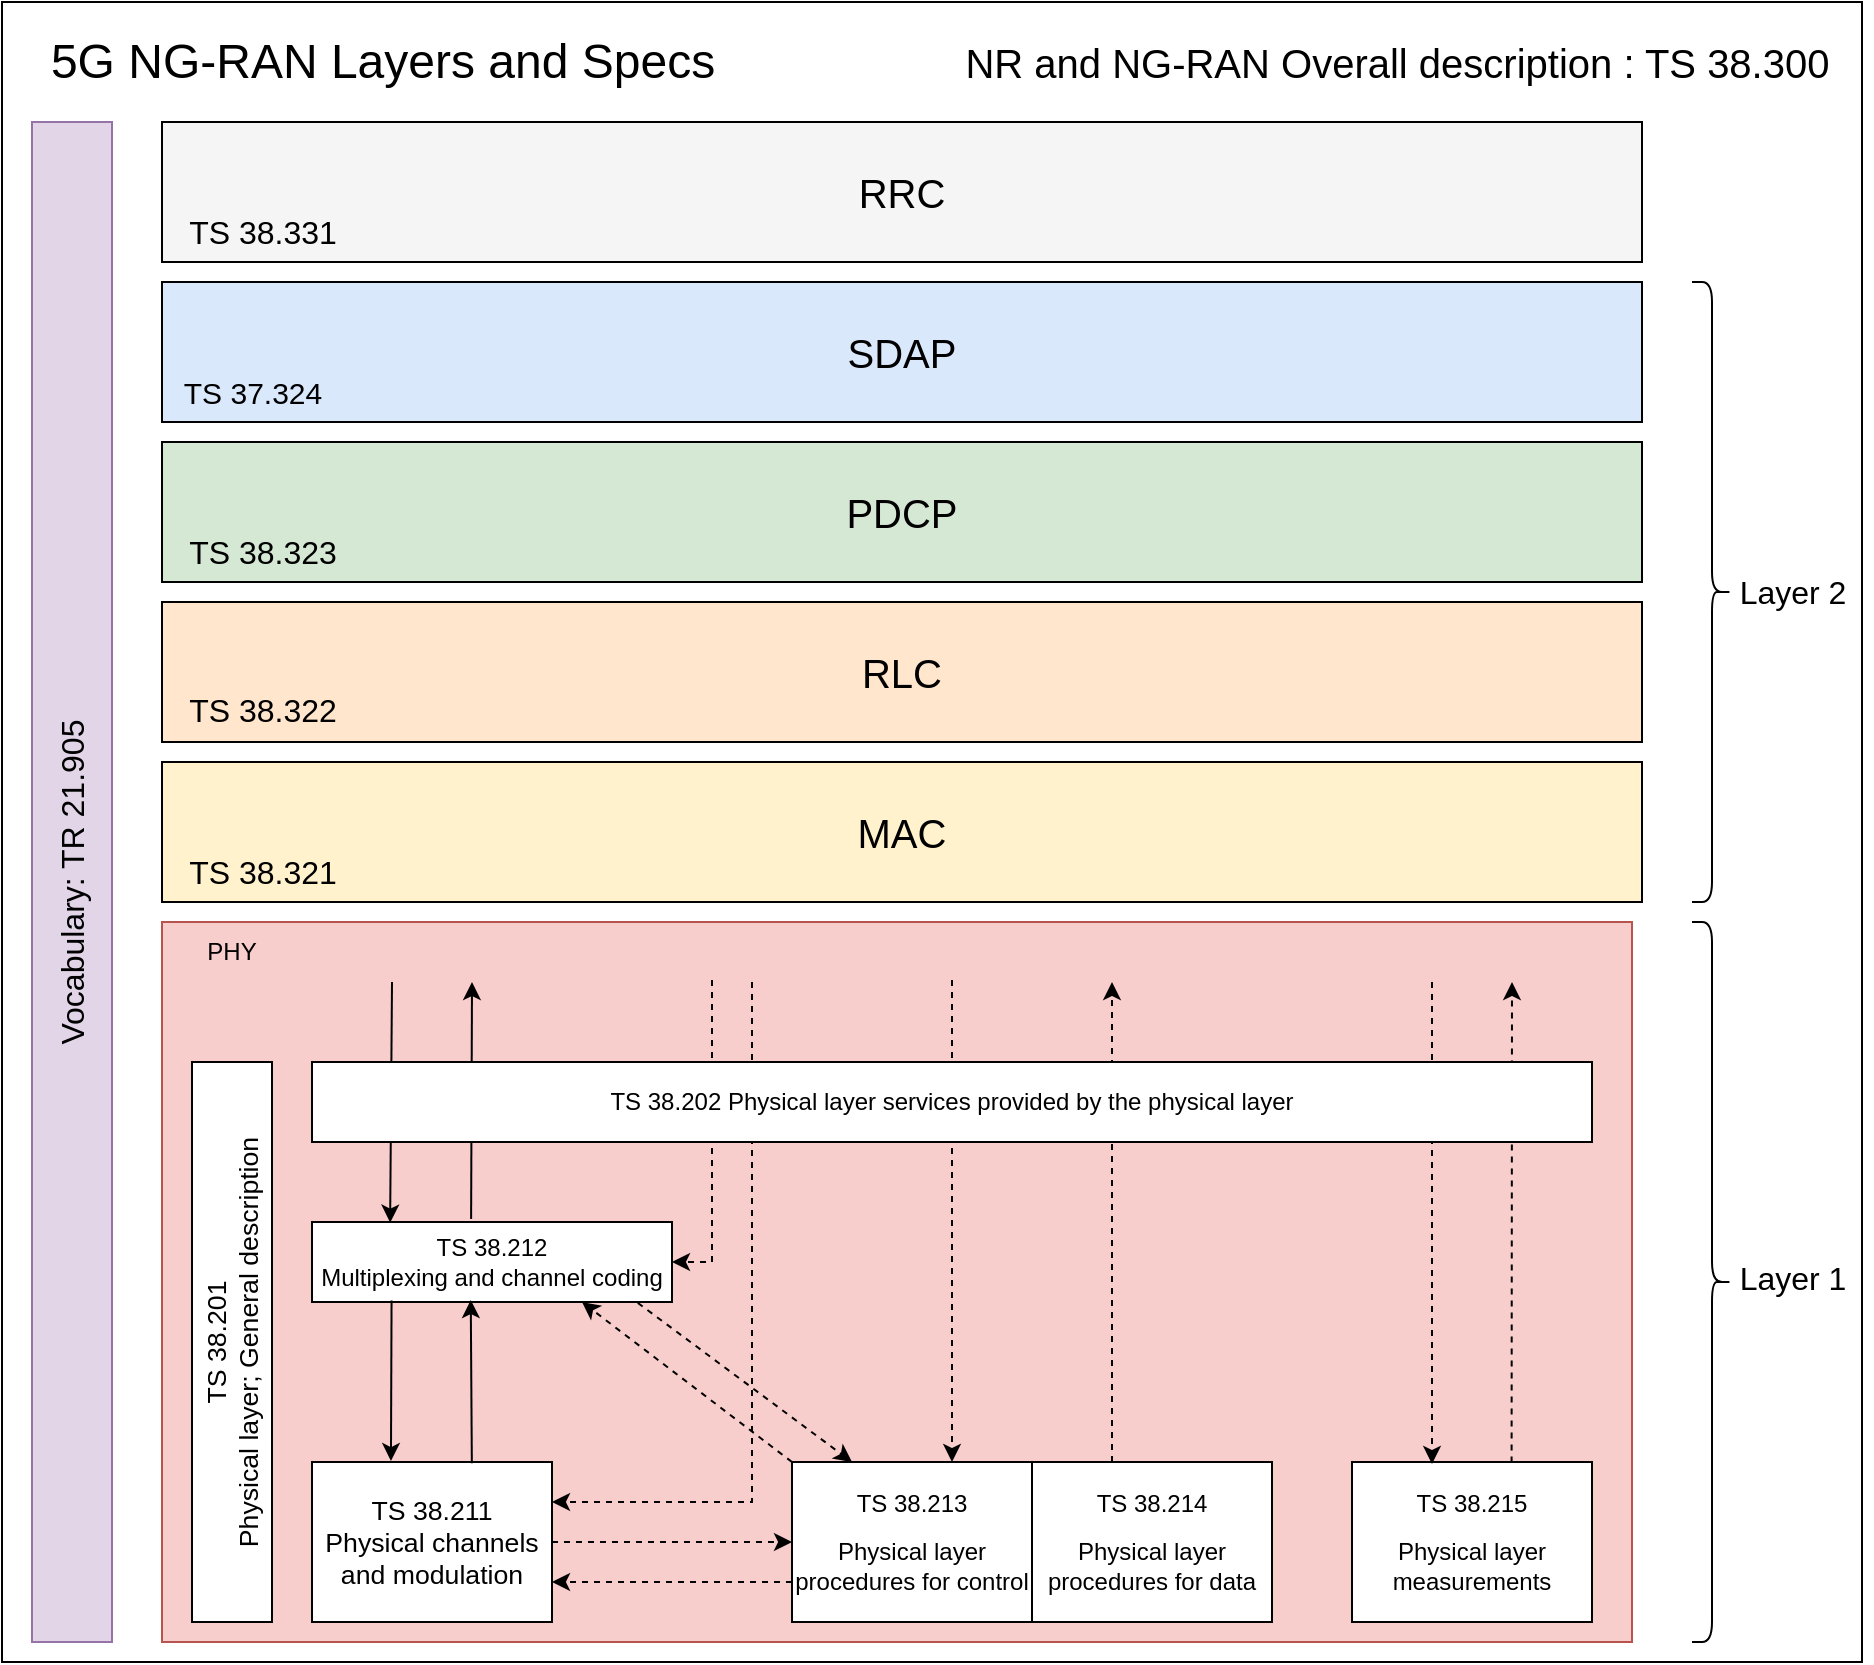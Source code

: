 <mxfile>
    <diagram name="Page-1" id="l3IeiEStkfDXExnO7oNI">
        <mxGraphModel dx="1490" dy="1139" grid="1" gridSize="10" guides="1" tooltips="1" connect="1" arrows="1" fold="1" page="1" pageScale="1" pageWidth="850" pageHeight="1100" math="0" shadow="0">
            <root>
                <mxCell id="0"/>
                <mxCell id="1" parent="0"/>
                <mxCell id="UqSNhrq5ho4RfnWYqj1s-69" value="" style="rounded=0;whiteSpace=wrap;html=1;" parent="1" vertex="1">
                    <mxGeometry x="20" y="20" width="930" height="830" as="geometry"/>
                </mxCell>
                <mxCell id="UqSNhrq5ho4RfnWYqj1s-37" value="" style="rounded=0;whiteSpace=wrap;html=1;fillColor=#f8cecc;strokeColor=#b85450;" parent="1" vertex="1">
                    <mxGeometry x="100" y="480" width="735" height="360" as="geometry"/>
                </mxCell>
                <mxCell id="UqSNhrq5ho4RfnWYqj1s-12" value="&lt;span lang=&quot;EN-GB&quot; style=&quot;font-size: 12px;&quot;&gt;TS 38.2&lt;/span&gt;&lt;span lang=&quot;EN-GB&quot; style=&quot;font-size: 12px;&quot;&gt;12&lt;/span&gt;&lt;div style=&quot;font-size: 12px;&quot;&gt;&lt;span lang=&quot;EN-GB&quot; style=&quot;font-size: 12px;&quot;&gt;Multiplexing and channel coding&lt;/span&gt;&lt;/div&gt;" style="rounded=0;whiteSpace=wrap;html=1;fillColor=default;fontSize=12;fontFamily=Helvetica;fontStyle=0;align=center;verticalAlign=middle;fontColor=default;labelBackgroundColor=none;" parent="1" vertex="1">
                    <mxGeometry x="175" y="630" width="180" height="40" as="geometry"/>
                </mxCell>
                <mxCell id="UqSNhrq5ho4RfnWYqj1s-15" value="&lt;span style=&quot;font-size:10.0pt;font-family:&lt;br/&gt;&amp;quot;Times New Roman&amp;quot;,serif;mso-fareast-font-family:&amp;quot;MS Mincho&amp;quot;;mso-ansi-language:&lt;br/&gt;EN-GB;mso-fareast-language:JA;mso-bidi-language:AR-SA&quot; lang=&quot;EN-GB&quot;&gt;TS 38.2&lt;/span&gt;&lt;span style=&quot;font-size: 10pt;&quot; lang=&quot;EN-GB&quot;&gt;11&lt;/span&gt;&lt;div&gt;&lt;span style=&quot;font-size: 10pt;&quot; lang=&quot;EN-GB&quot;&gt;Physical channels&lt;/span&gt;&lt;/div&gt;&lt;div&gt;&lt;span style=&quot;font-size: 10pt;&quot; lang=&quot;EN-GB&quot;&gt;and modulation&lt;/span&gt;&lt;br&gt;&lt;/div&gt;" style="rounded=0;whiteSpace=wrap;html=1;fontSize=12;fontFamily=Helvetica;fontStyle=0;align=center;verticalAlign=middle;fontColor=default;labelBackgroundColor=none;fillColor=default;" parent="1" vertex="1">
                    <mxGeometry x="175" y="750" width="120" height="80" as="geometry"/>
                </mxCell>
                <mxCell id="UqSNhrq5ho4RfnWYqj1s-16" value="&lt;h2 style=&quot;font-size: 12px;&quot;&gt;&lt;span style=&quot;font-weight: normal;&quot;&gt;&lt;span lang=&quot;EN-GB&quot; style=&quot;font-size: 12px;&quot;&gt;TS 38.213&lt;/span&gt;&lt;/span&gt;&lt;/h2&gt;&lt;h2 style=&quot;font-size: 12px;&quot;&gt;&lt;span style=&quot;font-weight: normal;&quot;&gt;&lt;span lang=&quot;EN-GB&quot; style=&quot;font-size: 12px;&quot;&gt;Physical layer procedures&lt;/span&gt;&lt;span lang=&quot;EN-GB&quot; style=&quot;font-size: 12px;&quot;&gt; for control&lt;/span&gt;&lt;/span&gt;&lt;/h2&gt;" style="rounded=0;whiteSpace=wrap;html=1;fontSize=12;fontFamily=Helvetica;fontStyle=0;align=center;verticalAlign=middle;fontColor=default;labelBackgroundColor=none;fillColor=default;" parent="1" vertex="1">
                    <mxGeometry x="415" y="750" width="120" height="80" as="geometry"/>
                </mxCell>
                <mxCell id="UqSNhrq5ho4RfnWYqj1s-17" value="&lt;h2 style=&quot;font-size: 12px;&quot;&gt;&lt;span style=&quot;font-weight: normal;&quot;&gt;&lt;span lang=&quot;EN-GB&quot; style=&quot;font-size: 12px;&quot;&gt;TS 38.214&lt;/span&gt;&lt;/span&gt;&lt;/h2&gt;&lt;h2 style=&quot;font-size: 12px;&quot;&gt;&lt;span style=&quot;font-weight: normal;&quot;&gt;&lt;span lang=&quot;EN-GB&quot; style=&quot;font-size: 12px;&quot;&gt;Physical layer procedures&lt;/span&gt;&lt;span lang=&quot;EN-GB&quot; style=&quot;font-size: 12px;&quot;&gt; for data&lt;/span&gt;&lt;/span&gt;&lt;/h2&gt;" style="rounded=0;whiteSpace=wrap;html=1;fontSize=12;fontFamily=Helvetica;fontStyle=0;align=center;verticalAlign=middle;fontColor=default;labelBackgroundColor=none;" parent="1" vertex="1">
                    <mxGeometry x="535" y="750" width="120" height="80" as="geometry"/>
                </mxCell>
                <mxCell id="UqSNhrq5ho4RfnWYqj1s-18" value="&lt;h2 style=&quot;font-size: 12px;&quot;&gt;&lt;span style=&quot;font-weight: normal;&quot;&gt;&lt;span lang=&quot;EN-GB&quot; style=&quot;font-size: 12px;&quot;&gt;TS 38.2&lt;/span&gt;&lt;span lang=&quot;EN-GB&quot; style=&quot;font-size: 12px;&quot;&gt;1&lt;/span&gt;&lt;span lang=&quot;EN-GB&quot; style=&quot;font-size: 12px;&quot;&gt;5&lt;/span&gt;&lt;/span&gt;&lt;/h2&gt;&lt;h2 style=&quot;font-size: 12px;&quot;&gt;&lt;span style=&quot;font-weight: normal;&quot;&gt;&lt;span lang=&quot;EN-GB&quot; style=&quot;font-size: 12px;&quot;&gt;Physical layer measurements&lt;/span&gt;&lt;/span&gt;&lt;span lang=&quot;EN-GB&quot; style=&quot;font-size: 12px;&quot;&gt;&lt;/span&gt;&lt;/h2&gt;" style="rounded=0;whiteSpace=wrap;html=1;fontSize=12;fontFamily=Helvetica;fontStyle=0;align=center;verticalAlign=middle;fontColor=default;labelBackgroundColor=none;fillColor=default;" parent="1" vertex="1">
                    <mxGeometry x="695" y="750" width="120" height="80" as="geometry"/>
                </mxCell>
                <mxCell id="UqSNhrq5ho4RfnWYqj1s-19" value="&lt;span lang=&quot;EN-GB&quot; style=&quot;text-wrap: nowrap; font-size: 10pt;&quot;&gt;TS 38.2&lt;/span&gt;&lt;span lang=&quot;EN-GB&quot; style=&quot;text-wrap: nowrap; font-size: 10pt;&quot;&gt;01&lt;/span&gt;&lt;div&gt;&lt;span lang=&quot;EN-GB&quot; style=&quot;text-wrap: nowrap; font-size: 10pt;&quot;&gt;Physical layer; General description&lt;/span&gt;&lt;/div&gt;" style="rounded=0;whiteSpace=wrap;html=1;fontFamily=Helvetica;rotation=-90;align=center;fillColor=default;" parent="1" vertex="1">
                    <mxGeometry x="-5" y="670" width="280" height="40" as="geometry"/>
                </mxCell>
                <mxCell id="UqSNhrq5ho4RfnWYqj1s-22" value="" style="endArrow=classic;html=1;rounded=0;entryX=0.217;entryY=0.008;entryDx=0;entryDy=0;entryPerimeter=0;" parent="1" target="UqSNhrq5ho4RfnWYqj1s-12" edge="1">
                    <mxGeometry width="50" height="50" relative="1" as="geometry">
                        <mxPoint x="215" y="510" as="sourcePoint"/>
                        <mxPoint x="255" y="490" as="targetPoint"/>
                    </mxGeometry>
                </mxCell>
                <mxCell id="UqSNhrq5ho4RfnWYqj1s-23" value="" style="endArrow=classic;html=1;rounded=0;exitX=0.442;exitY=-0.038;exitDx=0;exitDy=0;exitPerimeter=0;" parent="1" source="UqSNhrq5ho4RfnWYqj1s-12" edge="1">
                    <mxGeometry width="50" height="50" relative="1" as="geometry">
                        <mxPoint x="225" y="560" as="sourcePoint"/>
                        <mxPoint x="255" y="510" as="targetPoint"/>
                    </mxGeometry>
                </mxCell>
                <mxCell id="UqSNhrq5ho4RfnWYqj1s-24" value="" style="endArrow=classic;html=1;rounded=0;entryX=0.329;entryY=-0.006;entryDx=0;entryDy=0;entryPerimeter=0;exitX=0.221;exitY=0.982;exitDx=0;exitDy=0;exitPerimeter=0;fontFamily=Helvetica;align=center;" parent="1" source="UqSNhrq5ho4RfnWYqj1s-12" target="UqSNhrq5ho4RfnWYqj1s-15" edge="1">
                    <mxGeometry width="50" height="50" relative="1" as="geometry">
                        <mxPoint x="215" y="669" as="sourcePoint"/>
                        <mxPoint x="395" y="700" as="targetPoint"/>
                    </mxGeometry>
                </mxCell>
                <mxCell id="UqSNhrq5ho4RfnWYqj1s-25" value="" style="endArrow=classic;html=1;rounded=0;entryX=0.441;entryY=0.975;entryDx=0;entryDy=0;entryPerimeter=0;exitX=0.666;exitY=0.008;exitDx=0;exitDy=0;exitPerimeter=0;fontFamily=Helvetica;align=center;" parent="1" source="UqSNhrq5ho4RfnWYqj1s-15" target="UqSNhrq5ho4RfnWYqj1s-12" edge="1">
                    <mxGeometry width="50" height="50" relative="1" as="geometry">
                        <mxPoint x="254" y="710" as="sourcePoint"/>
                        <mxPoint x="385" y="690" as="targetPoint"/>
                    </mxGeometry>
                </mxCell>
                <mxCell id="UqSNhrq5ho4RfnWYqj1s-26" value="" style="endArrow=classic;html=1;rounded=0;exitX=0.665;exitY=0.003;exitDx=0;exitDy=0;exitPerimeter=0;dashed=1;" parent="1" source="UqSNhrq5ho4RfnWYqj1s-18" edge="1">
                    <mxGeometry width="50" height="50" relative="1" as="geometry">
                        <mxPoint x="785" y="740" as="sourcePoint"/>
                        <mxPoint x="775" y="510" as="targetPoint"/>
                    </mxGeometry>
                </mxCell>
                <mxCell id="UqSNhrq5ho4RfnWYqj1s-27" value="" style="endArrow=classic;html=1;rounded=0;dashed=1;" parent="1" edge="1">
                    <mxGeometry width="50" height="50" relative="1" as="geometry">
                        <mxPoint x="735" y="510" as="sourcePoint"/>
                        <mxPoint x="735" y="751" as="targetPoint"/>
                    </mxGeometry>
                </mxCell>
                <mxCell id="UqSNhrq5ho4RfnWYqj1s-28" value="" style="endArrow=classic;html=1;rounded=0;exitX=0.665;exitY=0.003;exitDx=0;exitDy=0;exitPerimeter=0;dashed=1;" parent="1" edge="1">
                    <mxGeometry width="50" height="50" relative="1" as="geometry">
                        <mxPoint x="575" y="750" as="sourcePoint"/>
                        <mxPoint x="575" y="510" as="targetPoint"/>
                    </mxGeometry>
                </mxCell>
                <mxCell id="UqSNhrq5ho4RfnWYqj1s-29" value="" style="endArrow=classic;html=1;rounded=0;dashed=1;" parent="1" edge="1">
                    <mxGeometry width="50" height="50" relative="1" as="geometry">
                        <mxPoint x="495" y="509" as="sourcePoint"/>
                        <mxPoint x="495" y="750" as="targetPoint"/>
                    </mxGeometry>
                </mxCell>
                <mxCell id="UqSNhrq5ho4RfnWYqj1s-30" value="" style="endArrow=classic;html=1;rounded=0;dashed=1;exitX=1;exitY=0.5;exitDx=0;exitDy=0;entryX=0;entryY=0.5;entryDx=0;entryDy=0;fontFamily=Helvetica;align=center;" parent="1" source="UqSNhrq5ho4RfnWYqj1s-15" target="UqSNhrq5ho4RfnWYqj1s-16" edge="1">
                    <mxGeometry width="50" height="50" relative="1" as="geometry">
                        <mxPoint x="465" y="519" as="sourcePoint"/>
                        <mxPoint x="465" y="760" as="targetPoint"/>
                    </mxGeometry>
                </mxCell>
                <mxCell id="UqSNhrq5ho4RfnWYqj1s-31" value="" style="endArrow=classic;html=1;rounded=0;exitX=0;exitY=0.75;exitDx=0;exitDy=0;dashed=1;entryX=1;entryY=0.75;entryDx=0;entryDy=0;fontFamily=Helvetica;align=center;" parent="1" source="UqSNhrq5ho4RfnWYqj1s-16" target="UqSNhrq5ho4RfnWYqj1s-15" edge="1">
                    <mxGeometry width="50" height="50" relative="1" as="geometry">
                        <mxPoint x="545" y="760" as="sourcePoint"/>
                        <mxPoint x="545" y="520" as="targetPoint"/>
                    </mxGeometry>
                </mxCell>
                <mxCell id="UqSNhrq5ho4RfnWYqj1s-32" value="" style="endArrow=classic;html=1;rounded=0;dashed=1;exitX=0.905;exitY=1.011;exitDx=0;exitDy=0;entryX=0.25;entryY=0;entryDx=0;entryDy=0;exitPerimeter=0;fontFamily=Helvetica;align=center;" parent="1" source="UqSNhrq5ho4RfnWYqj1s-12" target="UqSNhrq5ho4RfnWYqj1s-16" edge="1">
                    <mxGeometry width="50" height="50" relative="1" as="geometry">
                        <mxPoint x="305" y="780" as="sourcePoint"/>
                        <mxPoint x="385" y="780" as="targetPoint"/>
                    </mxGeometry>
                </mxCell>
                <mxCell id="UqSNhrq5ho4RfnWYqj1s-33" value="" style="endArrow=classic;html=1;rounded=0;dashed=1;exitX=0;exitY=0;exitDx=0;exitDy=0;entryX=0.75;entryY=1;entryDx=0;entryDy=0;fontFamily=Helvetica;align=center;" parent="1" source="UqSNhrq5ho4RfnWYqj1s-16" target="UqSNhrq5ho4RfnWYqj1s-12" edge="1">
                    <mxGeometry width="50" height="50" relative="1" as="geometry">
                        <mxPoint x="315" y="790" as="sourcePoint"/>
                        <mxPoint x="395" y="790" as="targetPoint"/>
                    </mxGeometry>
                </mxCell>
                <mxCell id="UqSNhrq5ho4RfnWYqj1s-34" value="" style="endArrow=classic;html=1;rounded=0;dashed=1;entryX=1;entryY=0.25;entryDx=0;entryDy=0;" parent="1" target="UqSNhrq5ho4RfnWYqj1s-15" edge="1">
                    <mxGeometry width="50" height="50" relative="1" as="geometry">
                        <mxPoint x="395" y="510" as="sourcePoint"/>
                        <mxPoint x="464" y="590" as="targetPoint"/>
                        <Array as="points">
                            <mxPoint x="395" y="770"/>
                        </Array>
                    </mxGeometry>
                </mxCell>
                <mxCell id="UqSNhrq5ho4RfnWYqj1s-35" value="" style="endArrow=classic;html=1;rounded=0;dashed=1;entryX=1;entryY=0.5;entryDx=0;entryDy=0;" parent="1" target="UqSNhrq5ho4RfnWYqj1s-12" edge="1">
                    <mxGeometry width="50" height="50" relative="1" as="geometry">
                        <mxPoint x="375" y="509" as="sourcePoint"/>
                        <mxPoint x="395" y="750" as="targetPoint"/>
                        <Array as="points">
                            <mxPoint x="375" y="650"/>
                        </Array>
                    </mxGeometry>
                </mxCell>
                <mxCell id="UqSNhrq5ho4RfnWYqj1s-5" value="&lt;span lang=&quot;EN-GB&quot; style=&quot;font-size: 12px;&quot;&gt;TS 38.2&lt;/span&gt;&lt;span lang=&quot;EN-GB&quot; style=&quot;font-size: 12px;&quot;&gt;0&lt;/span&gt;&lt;span lang=&quot;EN-GB&quot; style=&quot;font-size: 12px;&quot;&gt;2&lt;/span&gt;&lt;span lang=&quot;EN-GB&quot; style=&quot;font-size: 12px;&quot;&gt;&amp;nbsp;Physical layer s&lt;/span&gt;&lt;span lang=&quot;EN-GB&quot; style=&quot;font-size: 12px;&quot;&gt;ervices provided by the physical layer&lt;/span&gt;" style="rounded=0;whiteSpace=wrap;html=1;fillColor=default;fontSize=12;fontFamily=Helvetica;fontStyle=0;align=center;verticalAlign=middle;fontColor=default;labelBackgroundColor=none;" parent="1" vertex="1">
                    <mxGeometry x="175" y="550" width="640" height="40" as="geometry"/>
                </mxCell>
                <mxCell id="UqSNhrq5ho4RfnWYqj1s-38" value="PHY" style="text;html=1;align=center;verticalAlign=middle;whiteSpace=wrap;rounded=0;" parent="1" vertex="1">
                    <mxGeometry x="105" y="480" width="60" height="30" as="geometry"/>
                </mxCell>
                <mxCell id="UqSNhrq5ho4RfnWYqj1s-43" value="" style="group;fontSize=20;fillColor=#fff2cc;strokeColor=#d6b656;" parent="1" vertex="1" connectable="0">
                    <mxGeometry x="100" y="400" width="740" height="70" as="geometry"/>
                </mxCell>
                <mxCell id="UqSNhrq5ho4RfnWYqj1s-44" value="&lt;font style=&quot;font-size: 20px;&quot;&gt;MAC&lt;/font&gt;" style="rounded=0;whiteSpace=wrap;html=1;fillColor=none;fontSize=24;" parent="UqSNhrq5ho4RfnWYqj1s-43" vertex="1">
                    <mxGeometry width="740" height="70" as="geometry"/>
                </mxCell>
                <mxCell id="UqSNhrq5ho4RfnWYqj1s-45" value="TS 38.321" style="text;html=1;align=center;verticalAlign=middle;resizable=0;points=[];autosize=1;strokeColor=none;fillColor=none;fontSize=16;" parent="UqSNhrq5ho4RfnWYqj1s-43" vertex="1">
                    <mxGeometry y="40" width="100" height="30" as="geometry"/>
                </mxCell>
                <mxCell id="UqSNhrq5ho4RfnWYqj1s-49" value="" style="group;fontSize=20;fillColor=#f5f5f5;fontColor=#333333;strokeColor=#666666;" parent="1" vertex="1" connectable="0">
                    <mxGeometry x="100" y="80" width="740" height="70" as="geometry"/>
                </mxCell>
                <mxCell id="UqSNhrq5ho4RfnWYqj1s-1" value="&lt;font style=&quot;font-size: 20px;&quot;&gt;RRC&lt;/font&gt;" style="rounded=0;whiteSpace=wrap;html=1;fillColor=none;fontSize=24;" parent="UqSNhrq5ho4RfnWYqj1s-49" vertex="1">
                    <mxGeometry width="740" height="70" as="geometry"/>
                </mxCell>
                <mxCell id="UqSNhrq5ho4RfnWYqj1s-2" value="&lt;font style=&quot;font-size: 16px;&quot;&gt;TS 38.331&lt;/font&gt;" style="text;html=1;align=center;verticalAlign=middle;resizable=0;points=[];autosize=1;strokeColor=none;fillColor=none;" parent="UqSNhrq5ho4RfnWYqj1s-49" vertex="1">
                    <mxGeometry y="40" width="100" height="30" as="geometry"/>
                </mxCell>
                <mxCell id="UqSNhrq5ho4RfnWYqj1s-51" value="" style="group;fontSize=20;fillColor=#dae8fc;strokeColor=#6c8ebf;" parent="1" vertex="1" connectable="0">
                    <mxGeometry x="100" y="160" width="740" height="70" as="geometry"/>
                </mxCell>
                <mxCell id="UqSNhrq5ho4RfnWYqj1s-3" value="&lt;font style=&quot;font-size: 20px;&quot;&gt;SDAP&lt;/font&gt;" style="rounded=0;whiteSpace=wrap;html=1;fillColor=none;fontSize=24;" parent="UqSNhrq5ho4RfnWYqj1s-51" vertex="1">
                    <mxGeometry width="740" height="70" as="geometry"/>
                </mxCell>
                <mxCell id="UqSNhrq5ho4RfnWYqj1s-50" value="&lt;font style=&quot;font-size: 15px;&quot;&gt;TS 37.324&lt;/font&gt;" style="text;html=1;align=center;verticalAlign=middle;resizable=0;points=[];autosize=1;strokeColor=none;fillColor=none;" parent="UqSNhrq5ho4RfnWYqj1s-51" vertex="1">
                    <mxGeometry y="40" width="90" height="30" as="geometry"/>
                </mxCell>
                <mxCell id="UqSNhrq5ho4RfnWYqj1s-54" value="" style="group;fontSize=16;" parent="1" vertex="1" connectable="0">
                    <mxGeometry x="865" y="160" width="90" height="310" as="geometry"/>
                </mxCell>
                <mxCell id="UqSNhrq5ho4RfnWYqj1s-52" value="" style="shape=curlyBracket;whiteSpace=wrap;html=1;rounded=1;flipH=1;labelPosition=right;verticalLabelPosition=middle;align=left;verticalAlign=middle;" parent="UqSNhrq5ho4RfnWYqj1s-54" vertex="1">
                    <mxGeometry width="20" height="310" as="geometry"/>
                </mxCell>
                <mxCell id="UqSNhrq5ho4RfnWYqj1s-53" value="&lt;font style=&quot;font-size: 16px;&quot;&gt;Layer 2&lt;/font&gt;" style="text;html=1;align=center;verticalAlign=middle;resizable=0;points=[];autosize=1;strokeColor=none;fillColor=none;" parent="UqSNhrq5ho4RfnWYqj1s-54" vertex="1">
                    <mxGeometry x="10" y="140" width="80" height="30" as="geometry"/>
                </mxCell>
                <mxCell id="UqSNhrq5ho4RfnWYqj1s-55" value="" style="group" parent="1" vertex="1" connectable="0">
                    <mxGeometry x="865" y="480" width="90" height="360" as="geometry"/>
                </mxCell>
                <mxCell id="UqSNhrq5ho4RfnWYqj1s-56" value="" style="shape=curlyBracket;whiteSpace=wrap;html=1;rounded=1;flipH=1;labelPosition=right;verticalLabelPosition=middle;align=left;verticalAlign=middle;" parent="UqSNhrq5ho4RfnWYqj1s-55" vertex="1">
                    <mxGeometry width="20" height="360" as="geometry"/>
                </mxCell>
                <mxCell id="UqSNhrq5ho4RfnWYqj1s-57" value="&lt;font style=&quot;font-size: 16px;&quot;&gt;Layer 1&lt;/font&gt;" style="text;html=1;align=center;verticalAlign=middle;resizable=0;points=[];autosize=1;strokeColor=none;fillColor=none;" parent="UqSNhrq5ho4RfnWYqj1s-55" vertex="1">
                    <mxGeometry x="10" y="162.581" width="80" height="30" as="geometry"/>
                </mxCell>
                <mxCell id="UqSNhrq5ho4RfnWYqj1s-58" value="&lt;span style=&quot;text-wrap: nowrap; font-size: 16px;&quot;&gt;Vocabulary: TR 21.905&lt;/span&gt;" style="rounded=0;whiteSpace=wrap;html=1;fontFamily=Helvetica;rotation=-90;align=center;fillColor=#e1d5e7;strokeColor=#9673a6;fontSize=16;" parent="1" vertex="1">
                    <mxGeometry x="-325" y="440" width="760" height="40" as="geometry"/>
                </mxCell>
                <mxCell id="UqSNhrq5ho4RfnWYqj1s-62" value="" style="group;fillColor=#d5e8d4;strokeColor=#82b366;" parent="1" vertex="1" connectable="0">
                    <mxGeometry x="100" y="240" width="740" height="70" as="geometry"/>
                </mxCell>
                <mxCell id="UqSNhrq5ho4RfnWYqj1s-60" value="&lt;span style=&quot;font-size: 20px;&quot;&gt;PDCP&lt;/span&gt;" style="rounded=0;whiteSpace=wrap;html=1;fillColor=none;fontSize=24;" parent="UqSNhrq5ho4RfnWYqj1s-62" vertex="1">
                    <mxGeometry width="740" height="70" as="geometry"/>
                </mxCell>
                <mxCell id="UqSNhrq5ho4RfnWYqj1s-41" value="&lt;font style=&quot;font-size: 16px;&quot;&gt;TS 38.323&lt;/font&gt;" style="text;html=1;align=center;verticalAlign=middle;resizable=0;points=[];autosize=1;strokeColor=none;fillColor=none;" parent="UqSNhrq5ho4RfnWYqj1s-62" vertex="1">
                    <mxGeometry y="40" width="100" height="30" as="geometry"/>
                </mxCell>
                <mxCell id="UqSNhrq5ho4RfnWYqj1s-63" value="" style="group;fillColor=#ffe6cc;strokeColor=#d79b00;" parent="1" vertex="1" connectable="0">
                    <mxGeometry x="100" y="320" width="740" height="70" as="geometry"/>
                </mxCell>
                <mxCell id="UqSNhrq5ho4RfnWYqj1s-68" value="" style="group" parent="UqSNhrq5ho4RfnWYqj1s-63" vertex="1" connectable="0">
                    <mxGeometry width="740" height="70" as="geometry"/>
                </mxCell>
                <mxCell id="UqSNhrq5ho4RfnWYqj1s-64" value="&lt;span style=&quot;font-size: 20px;&quot;&gt;RLC&lt;/span&gt;" style="rounded=0;whiteSpace=wrap;html=1;fillColor=none;fontSize=24;" parent="UqSNhrq5ho4RfnWYqj1s-68" vertex="1">
                    <mxGeometry width="740" height="70" as="geometry"/>
                </mxCell>
                <mxCell id="UqSNhrq5ho4RfnWYqj1s-66" value="&lt;font style=&quot;font-size: 16px;&quot;&gt;TS 38.322&lt;/font&gt;" style="text;html=1;align=center;verticalAlign=middle;resizable=0;points=[];autosize=1;strokeColor=none;fillColor=none;" parent="UqSNhrq5ho4RfnWYqj1s-68" vertex="1">
                    <mxGeometry y="38.75" width="100" height="30" as="geometry"/>
                </mxCell>
                <mxCell id="aDi638TBiUH_r1ju0v9P-2" value="5G NG-RAN Layers and Specs" style="text;html=1;align=center;verticalAlign=middle;resizable=0;points=[];autosize=1;strokeColor=none;fillColor=none;fontSize=24;" parent="1" vertex="1">
                    <mxGeometry x="30" y="30" width="360" height="40" as="geometry"/>
                </mxCell>
                <mxCell id="aDi638TBiUH_r1ju0v9P-3" value="NR and NG-RAN Overall description : TS 38.300&amp;nbsp;" style="text;html=1;align=center;verticalAlign=middle;resizable=0;points=[];autosize=1;strokeColor=none;fillColor=none;fontSize=20;" parent="1" vertex="1">
                    <mxGeometry x="490" y="30" width="460" height="40" as="geometry"/>
                </mxCell>
            </root>
        </mxGraphModel>
    </diagram>
</mxfile>